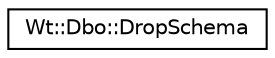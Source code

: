 digraph "Graphical Class Hierarchy"
{
 // LATEX_PDF_SIZE
  edge [fontname="Helvetica",fontsize="10",labelfontname="Helvetica",labelfontsize="10"];
  node [fontname="Helvetica",fontsize="10",shape=record];
  rankdir="LR";
  Node0 [label="Wt::Dbo::DropSchema",height=0.2,width=0.4,color="black", fillcolor="white", style="filled",URL="$classWt_1_1Dbo_1_1DropSchema.html",tooltip=" "];
}
